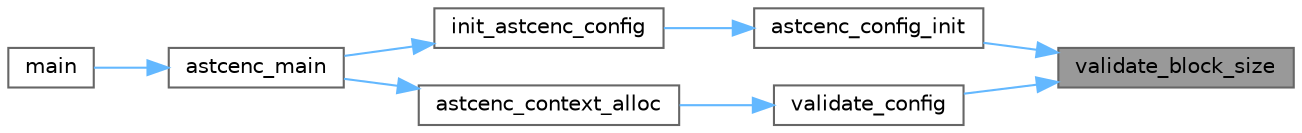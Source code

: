digraph "validate_block_size"
{
 // LATEX_PDF_SIZE
  bgcolor="transparent";
  edge [fontname=Helvetica,fontsize=10,labelfontname=Helvetica,labelfontsize=10];
  node [fontname=Helvetica,fontsize=10,shape=box,height=0.2,width=0.4];
  rankdir="RL";
  Node1 [id="Node000001",label="validate_block_size",height=0.2,width=0.4,color="gray40", fillcolor="grey60", style="filled", fontcolor="black",tooltip="Validate block size."];
  Node1 -> Node2 [id="edge1_Node000001_Node000002",dir="back",color="steelblue1",style="solid",tooltip=" "];
  Node2 [id="Node000002",label="astcenc_config_init",height=0.2,width=0.4,color="grey40", fillcolor="white", style="filled",URL="$astcenc__entry_8cpp.html#a061172f7c266a9f5a3270e0b76a65433",tooltip=" "];
  Node2 -> Node3 [id="edge2_Node000002_Node000003",dir="back",color="steelblue1",style="solid",tooltip=" "];
  Node3 [id="Node000003",label="init_astcenc_config",height=0.2,width=0.4,color="grey40", fillcolor="white", style="filled",URL="$astcenccli__toplevel_8cpp.html#aaf7c065e8caf5efb3235ae521742312a",tooltip="Initialize the astcenc_config"];
  Node3 -> Node4 [id="edge3_Node000003_Node000004",dir="back",color="steelblue1",style="solid",tooltip=" "];
  Node4 [id="Node000004",label="astcenc_main",height=0.2,width=0.4,color="grey40", fillcolor="white", style="filled",URL="$astcenccli__toplevel_8cpp.html#a073d18880f24fd648661b01d2e20340e",tooltip="Application entry point."];
  Node4 -> Node5 [id="edge4_Node000004_Node000005",dir="back",color="steelblue1",style="solid",tooltip=" "];
  Node5 [id="Node000005",label="main",height=0.2,width=0.4,color="grey40", fillcolor="white", style="filled",URL="$astcenccli__entry_8cpp.html#a3c04138a5bfe5d72780bb7e82a18e627",tooltip=" "];
  Node1 -> Node6 [id="edge5_Node000001_Node000006",dir="back",color="steelblue1",style="solid",tooltip=" "];
  Node6 [id="Node000006",label="validate_config",height=0.2,width=0.4,color="grey40", fillcolor="white", style="filled",URL="$astcenc__entry_8cpp.html#a58d9fd22e35089649b73eed6af336aeb",tooltip=" "];
  Node6 -> Node7 [id="edge6_Node000006_Node000007",dir="back",color="steelblue1",style="solid",tooltip=" "];
  Node7 [id="Node000007",label="astcenc_context_alloc",height=0.2,width=0.4,color="grey40", fillcolor="white", style="filled",URL="$astcenc__entry_8cpp.html#a823234313a697f5b4cdbd2cd6caaef4a",tooltip="Allocate a new codec context based on a config."];
  Node7 -> Node4 [id="edge7_Node000007_Node000004",dir="back",color="steelblue1",style="solid",tooltip=" "];
}

